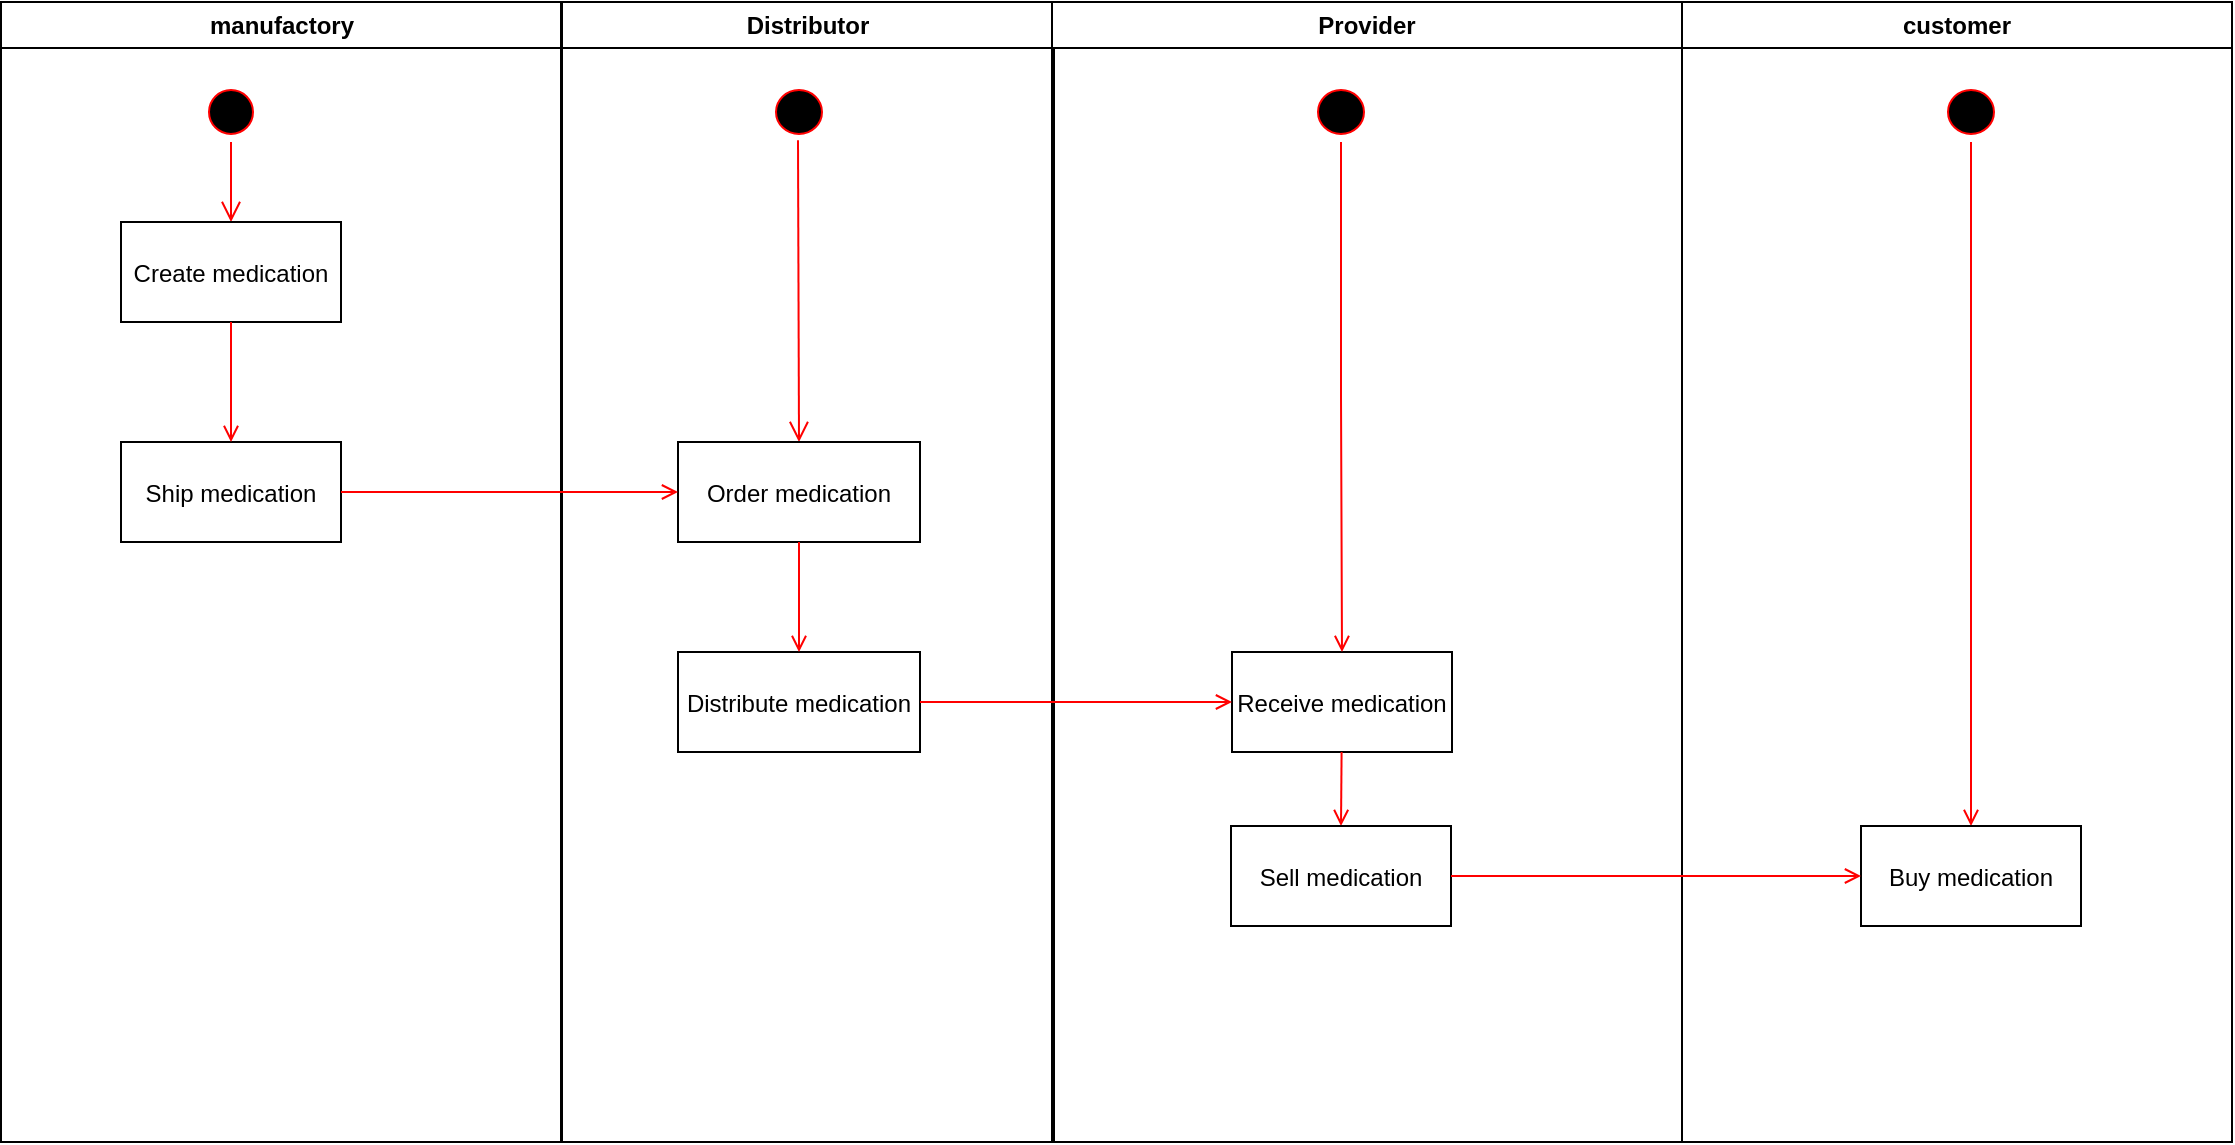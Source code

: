 <mxfile version="11.0.7" type="github"><diagram name="Page-1" id="e7e014a7-5840-1c2e-5031-d8a46d1fe8dd"><mxGraphModel dx="1422" dy="711" grid="1" gridSize="10" guides="1" tooltips="1" connect="1" arrows="1" fold="1" page="1" pageScale="1" pageWidth="1169" pageHeight="826" background="#ffffff" math="0" shadow="0"><root><mxCell id="0"/><mxCell id="1" parent="0"/><mxCell id="2" value="manufactory" style="swimlane;whiteSpace=wrap;startSize=23;" parent="1" vertex="1"><mxGeometry x="164.5" y="128" width="280" height="570" as="geometry"/></mxCell><mxCell id="5" value="" style="ellipse;shape=startState;fillColor=#000000;strokeColor=#ff0000;" parent="2" vertex="1"><mxGeometry x="100" y="40" width="30" height="30" as="geometry"/></mxCell><mxCell id="6" value="" style="edgeStyle=elbowEdgeStyle;elbow=horizontal;verticalAlign=bottom;endArrow=open;endSize=8;strokeColor=#FF0000;endFill=1;rounded=0" parent="2" source="5" target="7" edge="1"><mxGeometry x="100" y="40" as="geometry"><mxPoint x="115" y="110" as="targetPoint"/></mxGeometry></mxCell><mxCell id="7" value="Create medication" style="" parent="2" vertex="1"><mxGeometry x="60" y="110" width="110" height="50" as="geometry"/></mxCell><mxCell id="8" value="Ship medication" style="" parent="2" vertex="1"><mxGeometry x="60" y="220" width="110" height="50" as="geometry"/></mxCell><mxCell id="9" value="" style="endArrow=open;strokeColor=#FF0000;endFill=1;rounded=0" parent="2" source="7" target="8" edge="1"><mxGeometry relative="1" as="geometry"/></mxCell><mxCell id="3" value="Distributor" style="swimlane;whiteSpace=wrap;startSize=23;" parent="1" vertex="1"><mxGeometry x="445" y="128" width="246" height="570" as="geometry"/></mxCell><mxCell id="13" value="" style="ellipse;shape=startState;fillColor=#000000;strokeColor=#ff0000;" parent="3" vertex="1"><mxGeometry x="103" y="40" width="31" height="30" as="geometry"/></mxCell><mxCell id="14" value="" style="edgeStyle=elbowEdgeStyle;elbow=horizontal;verticalAlign=bottom;endArrow=open;endSize=8;strokeColor=#FF0000;endFill=1;rounded=0;entryX=0.5;entryY=0;entryDx=0;entryDy=0;" parent="3" target="16" edge="1"><mxGeometry x="78" y="20" as="geometry"><mxPoint x="113.5" y="110" as="targetPoint"/><mxPoint x="118" y="69.142" as="sourcePoint"/></mxGeometry></mxCell><mxCell id="16" value="Order medication" style="" parent="3" vertex="1"><mxGeometry x="58" y="220" width="121" height="50" as="geometry"/></mxCell><mxCell id="18" value="Distribute medication" style="" parent="3" vertex="1"><mxGeometry x="58" y="325" width="121" height="50" as="geometry"/></mxCell><mxCell id="19" value="" style="endArrow=open;strokeColor=#FF0000;endFill=1;rounded=0" parent="3" source="16" target="18" edge="1"><mxGeometry relative="1" as="geometry"/></mxCell><mxCell id="4" value="Provider" style="swimlane;whiteSpace=wrap;startSize=23;" parent="1" vertex="1"><mxGeometry x="690" y="128" width="315" height="570" as="geometry"/></mxCell><mxCell id="33" value="Receive medication" style="" parent="4" vertex="1"><mxGeometry x="90" y="325" width="110" height="50" as="geometry"/></mxCell><mxCell id="39" value="" style="endArrow=open;strokeColor=#FF0000;endFill=1;rounded=0;entryX=0.5;entryY=0;entryDx=0;entryDy=0;" parent="4" source="33" target="M5VYTQo_R3OSVfxU2QnI-47" edge="1"><mxGeometry relative="1" as="geometry"><mxPoint x="145" y="500" as="targetPoint"/></mxGeometry></mxCell><mxCell id="M5VYTQo_R3OSVfxU2QnI-46" style="edgeStyle=orthogonalEdgeStyle;rounded=0;orthogonalLoop=1;jettySize=auto;html=1;entryX=0.5;entryY=0;entryDx=0;entryDy=0;endArrow=open;endFill=0;strokeColor=#FF0000;" edge="1" parent="4" source="M5VYTQo_R3OSVfxU2QnI-44" target="33"><mxGeometry relative="1" as="geometry"/></mxCell><mxCell id="M5VYTQo_R3OSVfxU2QnI-44" value="" style="ellipse;shape=startState;fillColor=#000000;strokeColor=#ff0000;" vertex="1" parent="4"><mxGeometry x="129" y="40" width="31" height="30" as="geometry"/></mxCell><mxCell id="M5VYTQo_R3OSVfxU2QnI-47" value="Sell medication" style="" vertex="1" parent="4"><mxGeometry x="89.5" y="412" width="110" height="50" as="geometry"/></mxCell><mxCell id="M5VYTQo_R3OSVfxU2QnI-41" style="edgeStyle=orthogonalEdgeStyle;rounded=0;orthogonalLoop=1;jettySize=auto;html=1;exitX=1;exitY=0.5;exitDx=0;exitDy=0;fillColor=#f8cecc;strokeColor=#FF0000;endArrow=open;endFill=0;" edge="1" parent="1" source="8" target="16"><mxGeometry relative="1" as="geometry"/></mxCell><mxCell id="M5VYTQo_R3OSVfxU2QnI-45" style="edgeStyle=orthogonalEdgeStyle;rounded=0;orthogonalLoop=1;jettySize=auto;html=1;entryX=0;entryY=0.5;entryDx=0;entryDy=0;endArrow=open;endFill=0;strokeColor=#FF0000;" edge="1" parent="1" source="18" target="33"><mxGeometry relative="1" as="geometry"/></mxCell><mxCell id="M5VYTQo_R3OSVfxU2QnI-48" value="customer" style="swimlane;whiteSpace=wrap;startSize=23;" vertex="1" parent="1"><mxGeometry x="1005" y="128" width="275" height="570" as="geometry"/></mxCell><mxCell id="M5VYTQo_R3OSVfxU2QnI-51" style="edgeStyle=orthogonalEdgeStyle;rounded=0;orthogonalLoop=1;jettySize=auto;html=1;entryX=0.5;entryY=0;entryDx=0;entryDy=0;endArrow=open;endFill=0;strokeColor=#FF0000;" edge="1" parent="M5VYTQo_R3OSVfxU2QnI-48" source="M5VYTQo_R3OSVfxU2QnI-52" target="M5VYTQo_R3OSVfxU2QnI-53"><mxGeometry relative="1" as="geometry"><mxPoint x="145" y="325" as="targetPoint"/></mxGeometry></mxCell><mxCell id="M5VYTQo_R3OSVfxU2QnI-52" value="" style="ellipse;shape=startState;fillColor=#000000;strokeColor=#ff0000;" vertex="1" parent="M5VYTQo_R3OSVfxU2QnI-48"><mxGeometry x="129" y="40" width="31" height="30" as="geometry"/></mxCell><mxCell id="M5VYTQo_R3OSVfxU2QnI-53" value="Buy medication" style="" vertex="1" parent="M5VYTQo_R3OSVfxU2QnI-48"><mxGeometry x="89.5" y="412" width="110" height="50" as="geometry"/></mxCell><mxCell id="M5VYTQo_R3OSVfxU2QnI-54" style="edgeStyle=orthogonalEdgeStyle;rounded=0;orthogonalLoop=1;jettySize=auto;html=1;endArrow=open;endFill=0;strokeColor=#FF0000;" edge="1" parent="1" source="M5VYTQo_R3OSVfxU2QnI-47" target="M5VYTQo_R3OSVfxU2QnI-53"><mxGeometry relative="1" as="geometry"/></mxCell></root></mxGraphModel></diagram></mxfile>